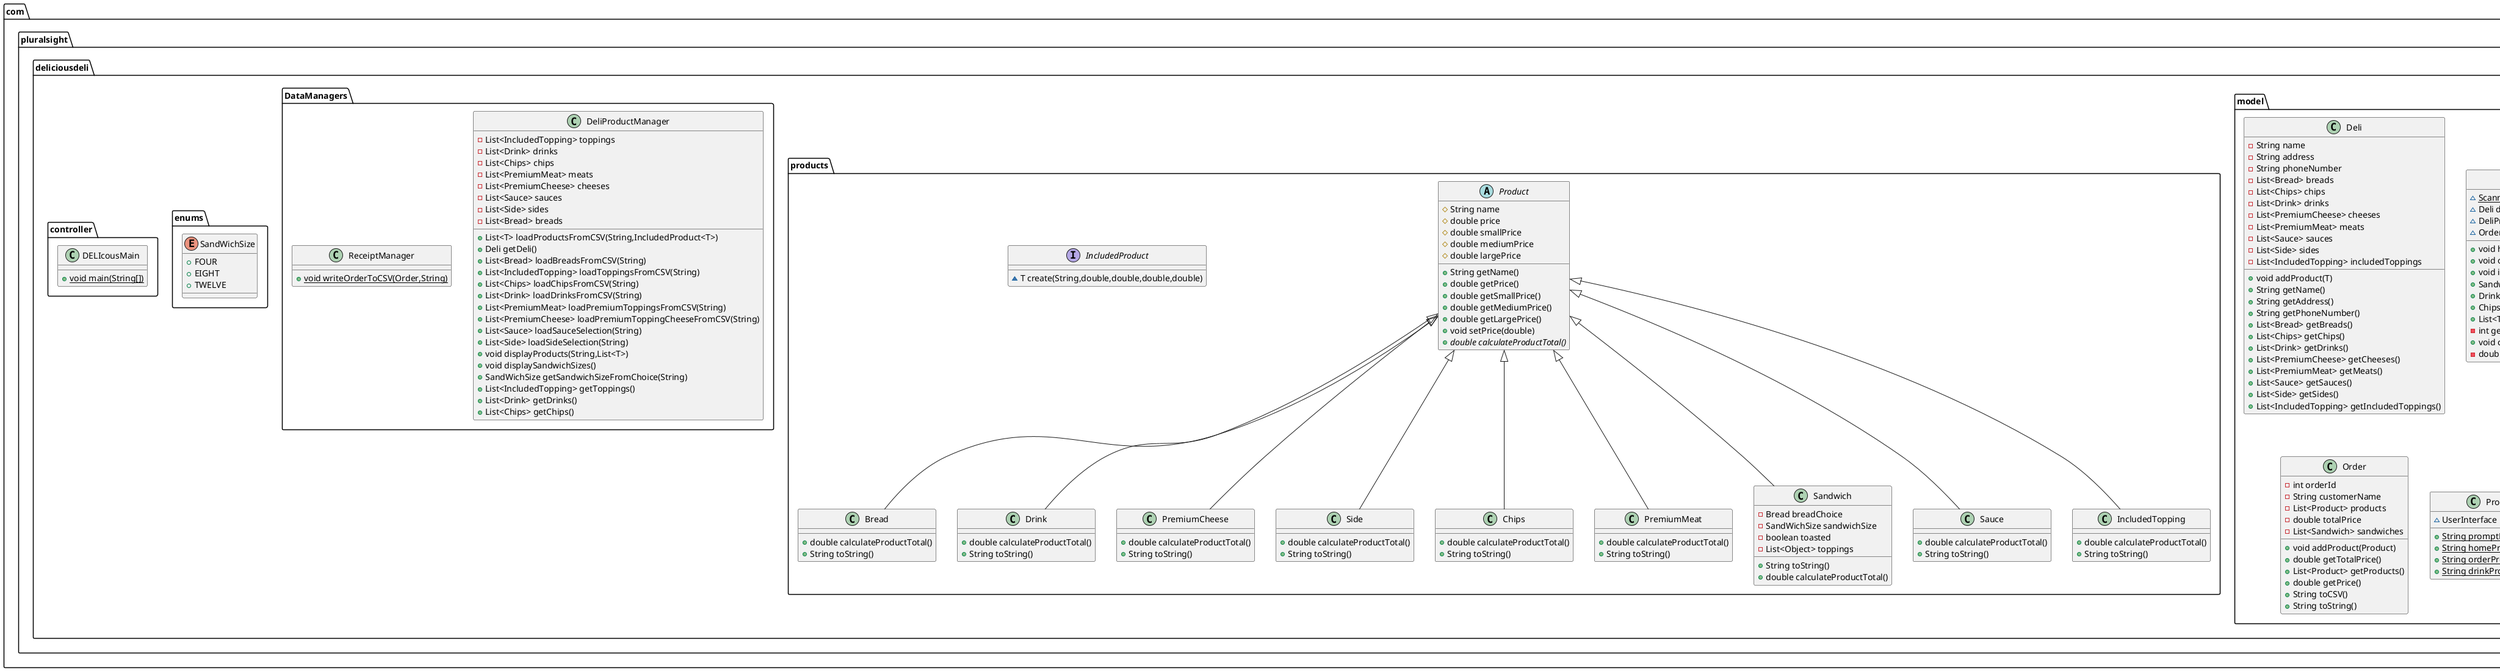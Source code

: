 @startuml
class com.pluralsight.deliciousdeli.model.Deli {
- String name
- String address
- String phoneNumber
- List<Bread> breads
- List<Chips> chips
- List<Drink> drinks
- List<PremiumCheese> cheeses
- List<PremiumMeat> meats
- List<Sauce> sauces
- List<Side> sides
- List<IncludedTopping> includedToppings
+ void addProduct(T)
+ String getName()
+ String getAddress()
+ String getPhoneNumber()
+ List<Bread> getBreads()
+ List<Chips> getChips()
+ List<Drink> getDrinks()
+ List<PremiumCheese> getCheeses()
+ List<PremiumMeat> getMeats()
+ List<Sauce> getSauces()
+ List<Side> getSides()
+ List<IncludedTopping> getIncludedToppings()
}


class com.pluralsight.deliciousdeli.products.Bread {
+ double calculateProductTotal()
+ String toString()
}

class com.pluralsight.deliciousdeli.products.Drink {
+ double calculateProductTotal()
+ String toString()
}

class com.pluralsight.deliciousdeli.DataManagers.DeliProductManager {
- List<IncludedTopping> toppings
- List<Drink> drinks
- List<Chips> chips
- List<PremiumMeat> meats
- List<PremiumCheese> cheeses
- List<Sauce> sauces
- List<Side> sides
- List<Bread> breads
+ List<T> loadProductsFromCSV(String,IncludedProduct<T>)
+ Deli getDeli()
+ List<Bread> loadBreadsFromCSV(String)
+ List<IncludedTopping> loadToppingsFromCSV(String)
+ List<Chips> loadChipsFromCSV(String)
+ List<Drink> loadDrinksFromCSV(String)
+ List<PremiumMeat> loadPremiumToppingsFromCSV(String)
+ List<PremiumCheese> loadPremiumToppingCheeseFromCSV(String)
+ List<Sauce> loadSauceSelection(String)
+ List<Side> loadSideSelection(String)
+ void displayProducts(String,List<T>)
+ void displaySandwichSizes()
+ SandWichSize getSandwichSizeFromChoice(String)
+ List<IncludedTopping> getToppings()
+ List<Drink> getDrinks()
+ List<Chips> getChips()
}


abstract class com.pluralsight.deliciousdeli.products.Product {
# String name
# double price
# double smallPrice
# double mediumPrice
# double largePrice
+ String getName()
+ double getPrice()
+ double getSmallPrice()
+ double getMediumPrice()
+ double getLargePrice()
+ void setPrice(double)
+ {abstract}double calculateProductTotal()
}


class com.pluralsight.deliciousdeli.products.PremiumCheese {
+ double calculateProductTotal()
+ String toString()
}

class com.pluralsight.deliciousdeli.products.Side {
+ double calculateProductTotal()
+ String toString()
}

class com.pluralsight.deliciousdeli.products.Chips {
+ double calculateProductTotal()
+ String toString()
}

class com.pluralsight.deliciousdeli.products.PremiumMeat {
+ double calculateProductTotal()
+ String toString()
}

enum com.pluralsight.deliciousdeli.enums.SandWichSize {
+  FOUR
+  EIGHT
+  TWELVE
}

class com.pluralsight.deliciousdeli.controller.DELIcousMain {
+ {static} void main(String[])
}

class com.pluralsight.deliciousdeli.products.Sandwich {
- Bread breadChoice
- SandWichSize sandwichSize
- boolean toasted
- List<Object> toppings
+ String toString()
+ double calculateProductTotal()
}


class com.pluralsight.deliciousdeli.products.Sauce {
+ double calculateProductTotal()
+ String toString()
}

interface com.pluralsight.deliciousdeli.products.IncludedProduct {
~ T create(String,double,double,double,double)
}

class com.pluralsight.deliciousdeli.model.UserInterface {
~ {static} Scanner scanner
~ Deli deliProducts
~ DeliProductManager productsFileManager
~ Order currentOrder
+ void homeScreen()
+ void orderScreen()
+ void init()
+ Sandwich processAddSandwichRequest()
+ Drink processAddDrinkRequest()
+ Chips processGetChipsRequest()
+ List<T> selectToppings(String,List<T>,List<T>)
- int generateOrderId()
+ void checkout()
- double calculateToppingsPrice(List<PremiumMeat>,List<PremiumCheese>,List<IncludedTopping>,List<Sauce>)
}


class com.pluralsight.deliciousdeli.model.Order {
- int orderId
- String customerName
- List<Product> products
- double totalPrice
- List<Sandwich> sandwiches
+ void addProduct(Product)
+ double getTotalPrice()
+ List<Product> getProducts()
+ double getPrice()
+ String toCSV()
+ String toString()
}


class com.pluralsight.deliciousdeli.model.Prompts {
~ UserInterface ui
+ {static} String promptMaker(String)
+ {static} String homePrompt()
+ {static} String orderPrompt()
+ {static} String drinkPrompt()
}


class com.pluralsight.deliciousdeli.products.IncludedTopping {
+ double calculateProductTotal()
+ String toString()
}

class com.pluralsight.deliciousdeli.DataManagers.ReceiptManager {
+ {static} void writeOrderToCSV(Order,String)
}



com.pluralsight.deliciousdeli.products.Product <|-- com.pluralsight.deliciousdeli.products.Bread
com.pluralsight.deliciousdeli.products.Product <|-- com.pluralsight.deliciousdeli.products.Drink
com.pluralsight.deliciousdeli.products.Product <|-- com.pluralsight.deliciousdeli.products.PremiumCheese
com.pluralsight.deliciousdeli.products.Product <|-- com.pluralsight.deliciousdeli.products.Side
com.pluralsight.deliciousdeli.products.Product <|-- com.pluralsight.deliciousdeli.products.Chips
com.pluralsight.deliciousdeli.products.Product <|-- com.pluralsight.deliciousdeli.products.PremiumMeat
com.pluralsight.deliciousdeli.products.Product <|-- com.pluralsight.deliciousdeli.products.Sandwich
com.pluralsight.deliciousdeli.products.Product <|-- com.pluralsight.deliciousdeli.products.Sauce
com.pluralsight.deliciousdeli.products.Product <|-- com.pluralsight.deliciousdeli.products.IncludedTopping
@enduml